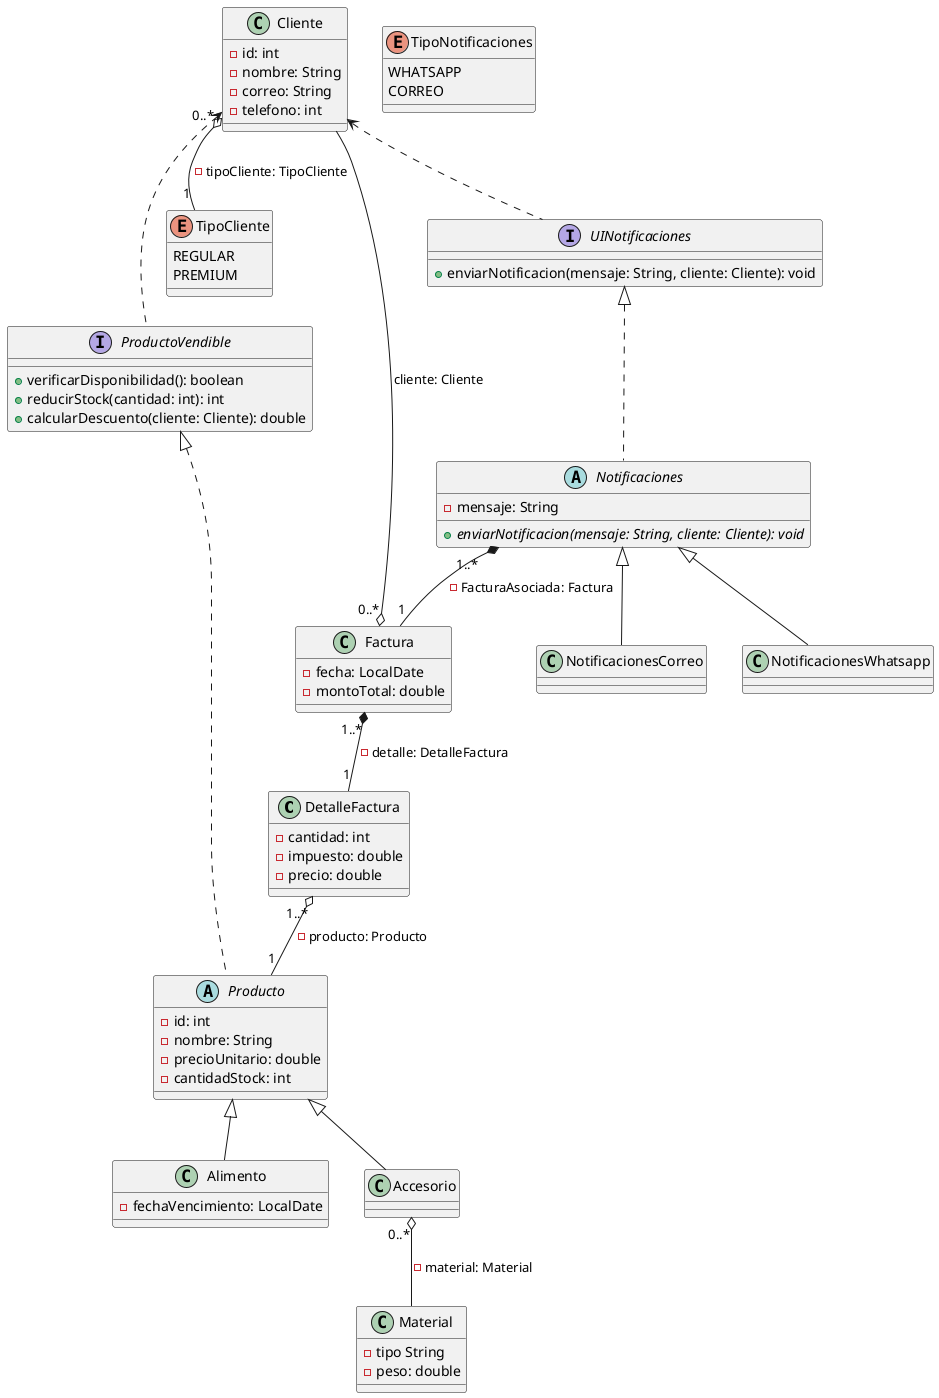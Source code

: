 @startuml

class DetalleFactura{
    -cantidad: int
    -impuesto: double
    -precio: double
}

class Factura{
    -fecha: LocalDate
    -montoTotal: double
}

class Cliente{
    -id: int
    -nombre: String
    -correo: String
    -telefono: int
}

enum TipoCliente{
    REGULAR
    PREMIUM
}

abstract class Producto{
    -id: int
    -nombre: String
    -precioUnitario: double
    -cantidadStock: int

}

class Alimento{
    -fechaVencimiento: LocalDate
}

class Accesorio{

}

interface ProductoVendible{
    +verificarDisponibilidad(): boolean
    +reducirStock(cantidad: int): int
    +calcularDescuento(cliente: Cliente): double
}

class Material{
    -tipo String
    -peso: double
}

enum TipoNotificaciones{
    WHATSAPP
    CORREO
}

interface UINotificaciones{
    +enviarNotificacion(mensaje: String, cliente: Cliente): void
}

abstract class Notificaciones{
    -mensaje: String

    +{abstract}enviarNotificacion(mensaje: String, cliente: Cliente): void
}

class NotificacionesWhatsapp{

}

class NotificacionesCorreo{

}


Factura "1..*" *-- "1" DetalleFactura: -detalle: DetalleFactura

DetalleFactura "1..*" o-- "1" Producto: -producto: Producto

Producto <|-- Alimento
Producto <|-- Accesorio

Accesorio "0..*" o-- Material: -material: Material

Factura "0..*" o-- Cliente: cliente: Cliente

Cliente <.. ProductoVendible

ProductoVendible <|.. Producto

Cliente "0..*" o-- "1" TipoCliente: -tipoCliente: TipoCliente

Cliente <.. UINotificaciones

UINotificaciones <|.. Notificaciones
Notificaciones <|-- NotificacionesWhatsapp
Notificaciones <|-- NotificacionesCorreo
Notificaciones "1..*" *-- "1" Factura: -FacturaAsociada: Factura

@enduml


